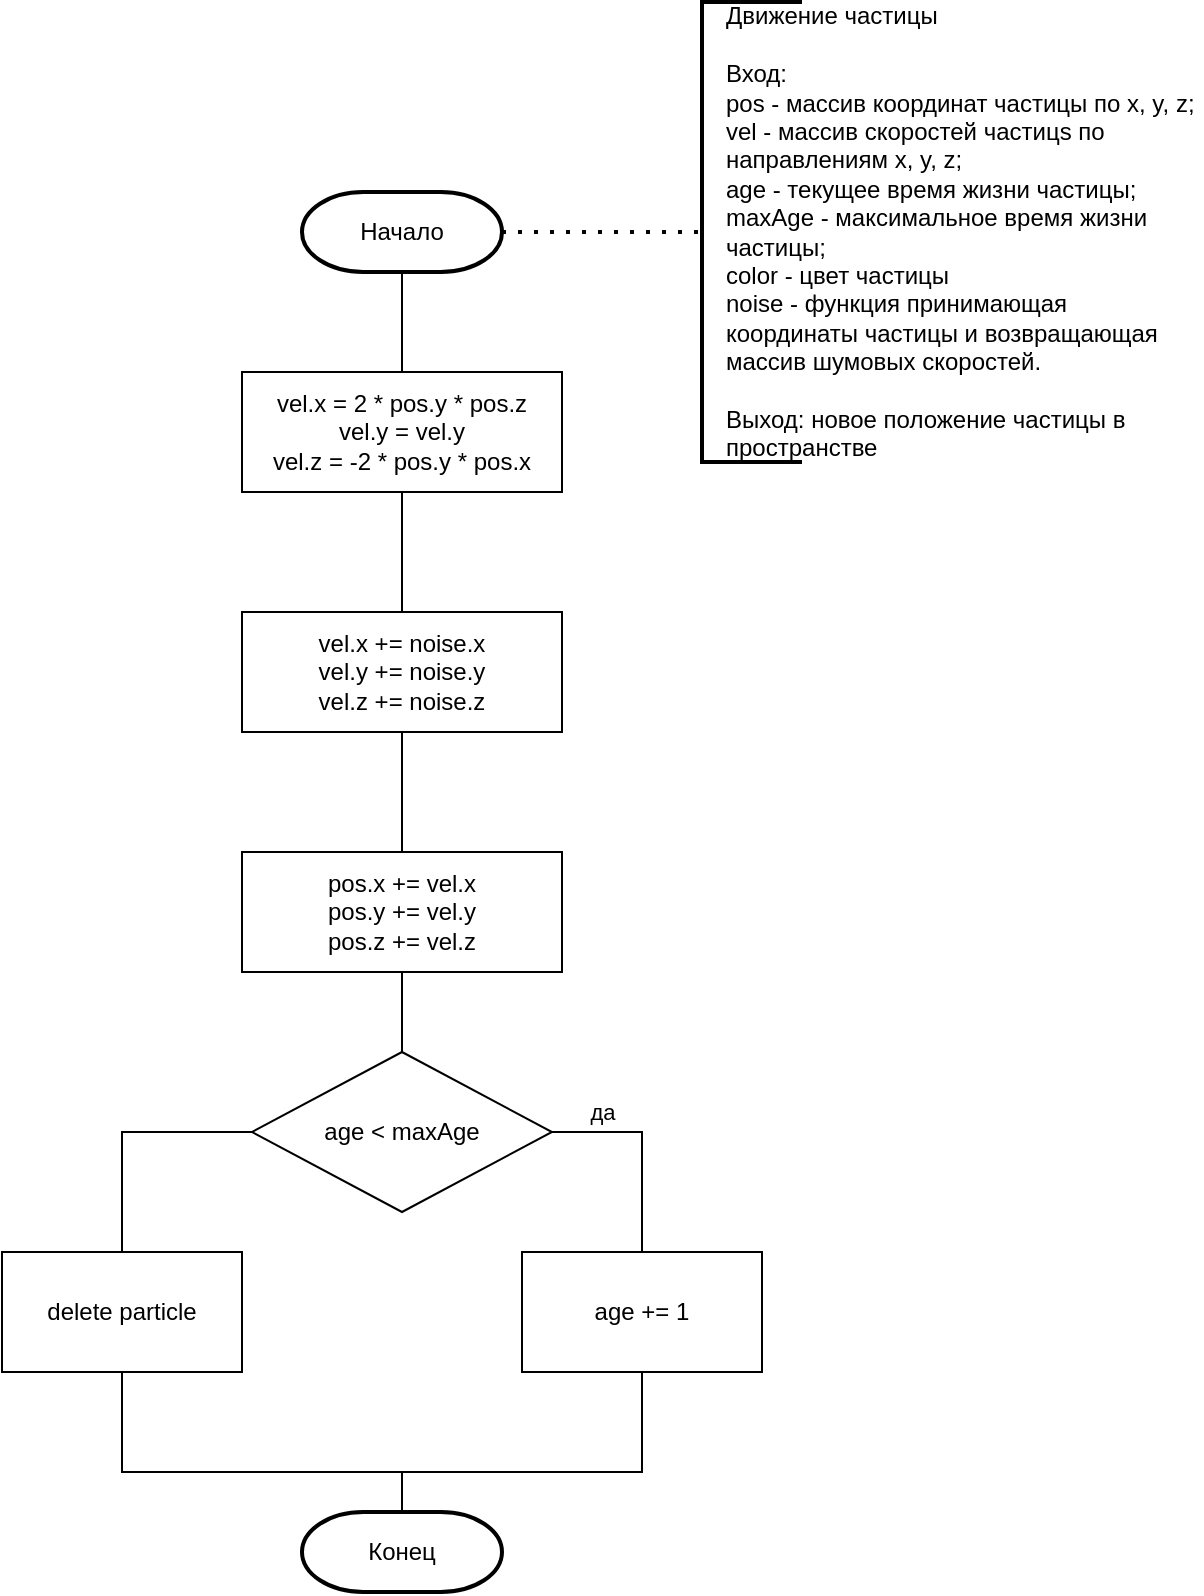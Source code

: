 <mxfile version="19.0.3" type="device"><diagram id="C5RBs43oDa-KdzZeNtuy" name="Page-1"><mxGraphModel dx="1038" dy="579" grid="1" gridSize="10" guides="1" tooltips="1" connect="1" arrows="1" fold="1" page="1" pageScale="1" pageWidth="827" pageHeight="1169" math="0" shadow="0"><root><mxCell id="WIyWlLk6GJQsqaUBKTNV-0"/><mxCell id="WIyWlLk6GJQsqaUBKTNV-1" parent="WIyWlLk6GJQsqaUBKTNV-0"/><mxCell id="VRngfdXEbFThZWnuvVXr-7" value="" style="endArrow=none;dashed=1;html=1;dashPattern=1 3;strokeWidth=2;rounded=0;exitX=1;exitY=0.5;exitDx=0;exitDy=0;entryX=0;entryY=0.5;entryDx=0;entryDy=0;entryPerimeter=0;exitPerimeter=0;" edge="1" parent="WIyWlLk6GJQsqaUBKTNV-1" source="VRngfdXEbFThZWnuvVXr-25" target="VRngfdXEbFThZWnuvVXr-8"><mxGeometry width="50" height="50" relative="1" as="geometry"><mxPoint x="480" y="140" as="sourcePoint"/><mxPoint x="570" y="70" as="targetPoint"/></mxGeometry></mxCell><mxCell id="VRngfdXEbFThZWnuvVXr-8" value="" style="strokeWidth=2;html=1;shape=mxgraph.flowchart.annotation_1;align=left;pointerEvents=1;" vertex="1" parent="WIyWlLk6GJQsqaUBKTNV-1"><mxGeometry x="570" y="25" width="50" height="230" as="geometry"/></mxCell><mxCell id="VRngfdXEbFThZWnuvVXr-9" value="Движение частицы&lt;br&gt;&lt;br&gt;Вход: &lt;br&gt;pos - массив координат частицы по x, y, z;&lt;br&gt;vel - массив скоростей частицs по направлениям x, y, z;&lt;br&gt;age - текущее время жизни частицы;&lt;br&gt;maxAge - максимальное время жизни частицы;&lt;br&gt;color - цвет частицы&lt;br&gt;noise - функция принимающая координаты частицы и возвращающая массив шумовых скоростей.&lt;br&gt;&lt;br&gt;Выход: новое положение частицы в пространстве" style="text;html=1;strokeColor=none;fillColor=none;align=left;verticalAlign=middle;whiteSpace=wrap;rounded=0;" vertex="1" parent="WIyWlLk6GJQsqaUBKTNV-1"><mxGeometry x="580" y="25" width="240" height="230" as="geometry"/></mxCell><mxCell id="VRngfdXEbFThZWnuvVXr-10" value="vel.x = 2 * pos.y * pos.z&lt;br&gt;vel.y = vel.y&lt;br&gt;vel.z = -2 * pos.y * pos.x" style="rounded=0;whiteSpace=wrap;html=1;" vertex="1" parent="WIyWlLk6GJQsqaUBKTNV-1"><mxGeometry x="340" y="210" width="160" height="60" as="geometry"/></mxCell><mxCell id="VRngfdXEbFThZWnuvVXr-11" value="" style="endArrow=none;html=1;rounded=0;entryX=0.5;entryY=1;entryDx=0;entryDy=0;exitX=0.5;exitY=0;exitDx=0;exitDy=0;" edge="1" parent="WIyWlLk6GJQsqaUBKTNV-1" source="VRngfdXEbFThZWnuvVXr-10"><mxGeometry width="50" height="50" relative="1" as="geometry"><mxPoint x="390" y="310" as="sourcePoint"/><mxPoint x="420" y="160" as="targetPoint"/></mxGeometry></mxCell><mxCell id="VRngfdXEbFThZWnuvVXr-12" value="" style="endArrow=none;html=1;rounded=0;entryX=0.5;entryY=1;entryDx=0;entryDy=0;exitX=0.5;exitY=0;exitDx=0;exitDy=0;" edge="1" parent="WIyWlLk6GJQsqaUBKTNV-1" source="VRngfdXEbFThZWnuvVXr-13" target="VRngfdXEbFThZWnuvVXr-10"><mxGeometry width="50" height="50" relative="1" as="geometry"><mxPoint x="420" y="320" as="sourcePoint"/><mxPoint x="470" y="270" as="targetPoint"/></mxGeometry></mxCell><mxCell id="VRngfdXEbFThZWnuvVXr-13" value="vel.x += noise.x&lt;br&gt;vel.y += noise.y&lt;br&gt;vel.z += noise.z" style="rounded=0;whiteSpace=wrap;html=1;" vertex="1" parent="WIyWlLk6GJQsqaUBKTNV-1"><mxGeometry x="340" y="330" width="160" height="60" as="geometry"/></mxCell><mxCell id="VRngfdXEbFThZWnuvVXr-15" value="pos.x += vel.x&lt;br&gt;pos.y += vel.y&lt;br&gt;pos.z += vel.z" style="rounded=0;whiteSpace=wrap;html=1;" vertex="1" parent="WIyWlLk6GJQsqaUBKTNV-1"><mxGeometry x="340" y="450" width="160" height="60" as="geometry"/></mxCell><mxCell id="VRngfdXEbFThZWnuvVXr-16" value="" style="endArrow=none;html=1;rounded=0;entryX=0.5;entryY=1;entryDx=0;entryDy=0;exitX=0.5;exitY=0;exitDx=0;exitDy=0;" edge="1" parent="WIyWlLk6GJQsqaUBKTNV-1" source="VRngfdXEbFThZWnuvVXr-15" target="VRngfdXEbFThZWnuvVXr-13"><mxGeometry width="50" height="50" relative="1" as="geometry"><mxPoint x="70" y="540" as="sourcePoint"/><mxPoint x="120" y="490" as="targetPoint"/></mxGeometry></mxCell><mxCell id="VRngfdXEbFThZWnuvVXr-17" value="age &amp;lt; maxAge" style="rhombus;whiteSpace=wrap;html=1;" vertex="1" parent="WIyWlLk6GJQsqaUBKTNV-1"><mxGeometry x="345" y="550" width="150" height="80" as="geometry"/></mxCell><mxCell id="VRngfdXEbFThZWnuvVXr-18" value="" style="endArrow=none;html=1;rounded=0;entryX=0.5;entryY=1;entryDx=0;entryDy=0;" edge="1" parent="WIyWlLk6GJQsqaUBKTNV-1" target="VRngfdXEbFThZWnuvVXr-15"><mxGeometry width="50" height="50" relative="1" as="geometry"><mxPoint x="420" y="550" as="sourcePoint"/><mxPoint x="470" y="510" as="targetPoint"/></mxGeometry></mxCell><mxCell id="VRngfdXEbFThZWnuvVXr-19" value="да" style="endArrow=none;html=1;rounded=0;exitX=1;exitY=0.5;exitDx=0;exitDy=0;" edge="1" parent="WIyWlLk6GJQsqaUBKTNV-1" source="VRngfdXEbFThZWnuvVXr-17"><mxGeometry x="-0.524" y="10" width="50" height="50" relative="1" as="geometry"><mxPoint x="500" y="640" as="sourcePoint"/><mxPoint x="540" y="650" as="targetPoint"/><Array as="points"><mxPoint x="540" y="590"/></Array><mxPoint as="offset"/></mxGeometry></mxCell><mxCell id="VRngfdXEbFThZWnuvVXr-20" value="age += 1" style="rounded=0;whiteSpace=wrap;html=1;" vertex="1" parent="WIyWlLk6GJQsqaUBKTNV-1"><mxGeometry x="480" y="650" width="120" height="60" as="geometry"/></mxCell><mxCell id="VRngfdXEbFThZWnuvVXr-21" value="delete particle" style="rounded=0;whiteSpace=wrap;html=1;" vertex="1" parent="WIyWlLk6GJQsqaUBKTNV-1"><mxGeometry x="220" y="650" width="120" height="60" as="geometry"/></mxCell><mxCell id="VRngfdXEbFThZWnuvVXr-22" value="" style="endArrow=none;html=1;rounded=0;entryX=0;entryY=0.5;entryDx=0;entryDy=0;exitX=0.5;exitY=0;exitDx=0;exitDy=0;" edge="1" parent="WIyWlLk6GJQsqaUBKTNV-1" source="VRngfdXEbFThZWnuvVXr-21" target="VRngfdXEbFThZWnuvVXr-17"><mxGeometry width="50" height="50" relative="1" as="geometry"><mxPoint x="250" y="630" as="sourcePoint"/><mxPoint x="300" y="580" as="targetPoint"/><Array as="points"><mxPoint x="280" y="590"/></Array></mxGeometry></mxCell><mxCell id="VRngfdXEbFThZWnuvVXr-25" value="Начало" style="strokeWidth=2;html=1;shape=mxgraph.flowchart.terminator;whiteSpace=wrap;" vertex="1" parent="WIyWlLk6GJQsqaUBKTNV-1"><mxGeometry x="370" y="120" width="100" height="40" as="geometry"/></mxCell><mxCell id="VRngfdXEbFThZWnuvVXr-26" value="Конец" style="strokeWidth=2;html=1;shape=mxgraph.flowchart.terminator;whiteSpace=wrap;" vertex="1" parent="WIyWlLk6GJQsqaUBKTNV-1"><mxGeometry x="370" y="780" width="100" height="40" as="geometry"/></mxCell><mxCell id="VRngfdXEbFThZWnuvVXr-27" value="" style="endArrow=none;html=1;rounded=0;entryX=0.5;entryY=1;entryDx=0;entryDy=0;" edge="1" parent="WIyWlLk6GJQsqaUBKTNV-1" target="VRngfdXEbFThZWnuvVXr-21"><mxGeometry width="50" height="50" relative="1" as="geometry"><mxPoint x="410" y="760" as="sourcePoint"/><mxPoint x="320" y="710" as="targetPoint"/><Array as="points"><mxPoint x="280" y="760"/></Array></mxGeometry></mxCell><mxCell id="VRngfdXEbFThZWnuvVXr-28" value="" style="endArrow=none;html=1;rounded=0;entryX=0.5;entryY=1;entryDx=0;entryDy=0;" edge="1" parent="WIyWlLk6GJQsqaUBKTNV-1" target="VRngfdXEbFThZWnuvVXr-20"><mxGeometry width="50" height="50" relative="1" as="geometry"><mxPoint x="410" y="760" as="sourcePoint"/><mxPoint x="520" y="740" as="targetPoint"/><Array as="points"><mxPoint x="540" y="760"/></Array></mxGeometry></mxCell><mxCell id="VRngfdXEbFThZWnuvVXr-29" value="" style="endArrow=none;html=1;rounded=0;exitX=0.5;exitY=0;exitDx=0;exitDy=0;exitPerimeter=0;" edge="1" parent="WIyWlLk6GJQsqaUBKTNV-1" source="VRngfdXEbFThZWnuvVXr-26"><mxGeometry width="50" height="50" relative="1" as="geometry"><mxPoint x="160" y="820" as="sourcePoint"/><mxPoint x="420" y="760" as="targetPoint"/></mxGeometry></mxCell></root></mxGraphModel></diagram></mxfile>